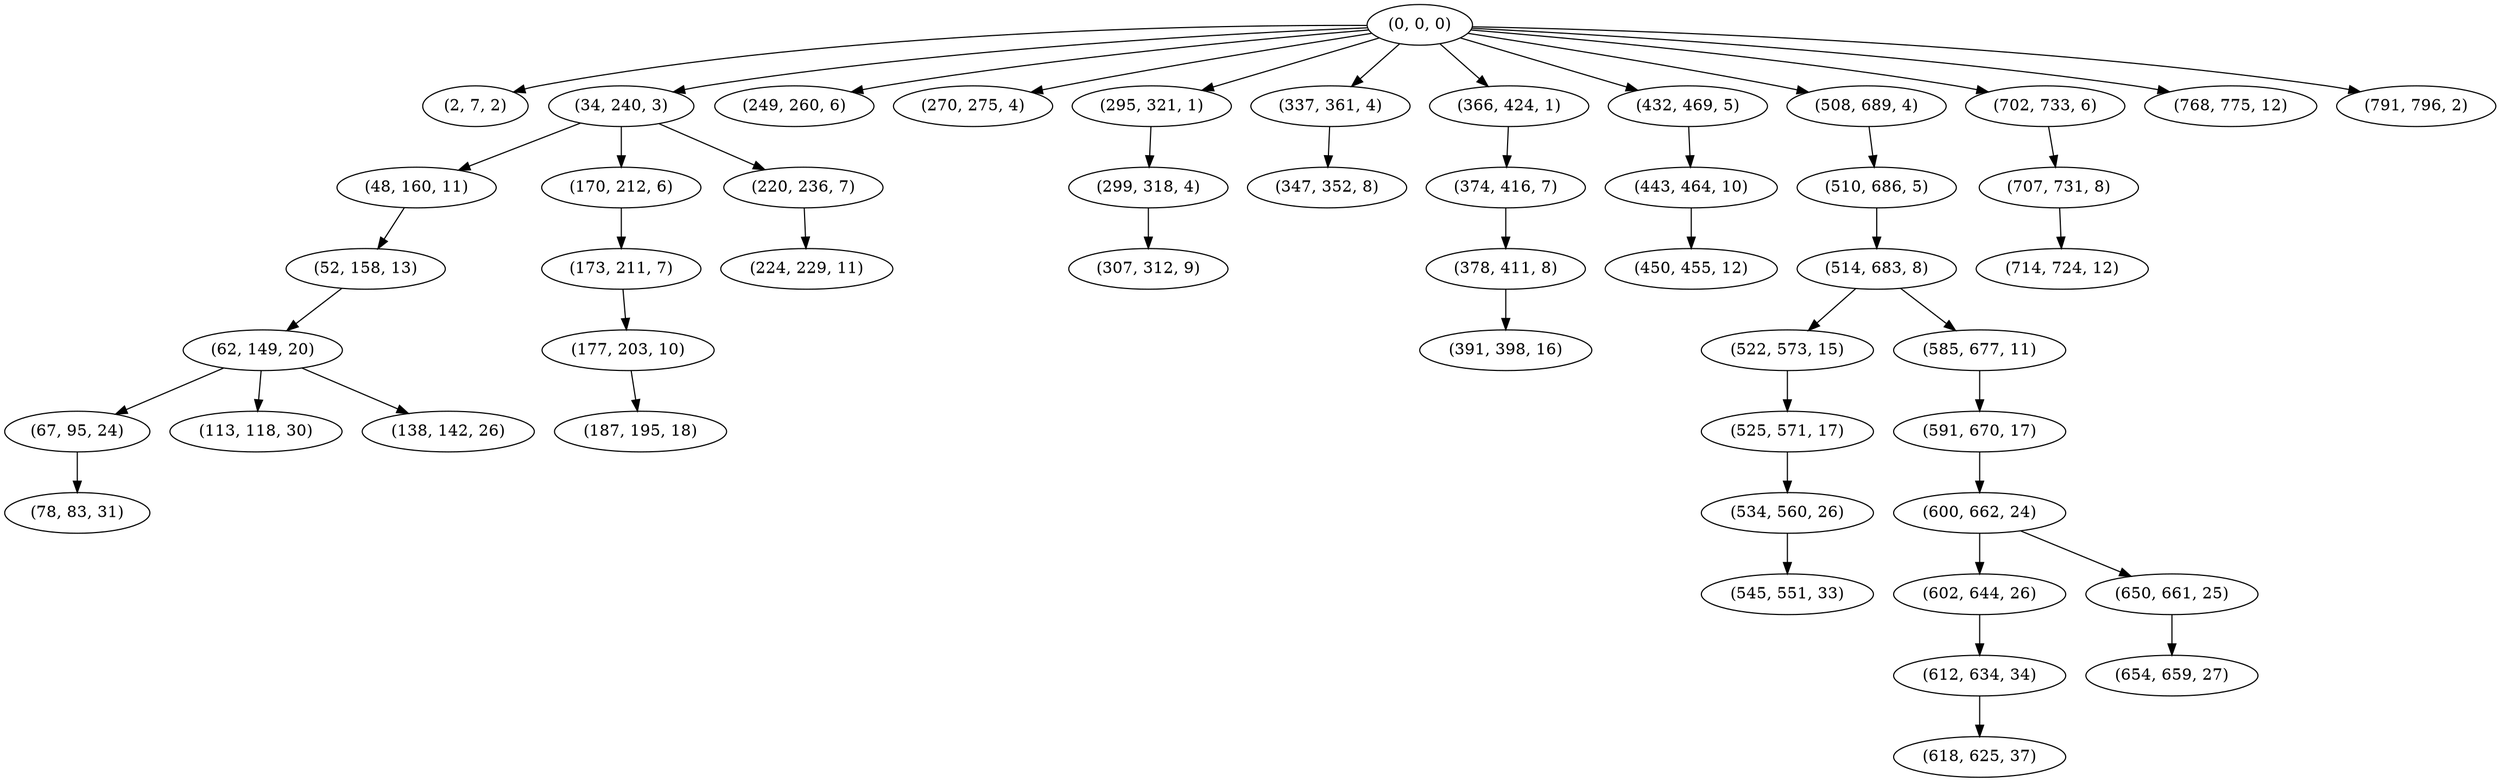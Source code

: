 digraph tree {
    "(0, 0, 0)";
    "(2, 7, 2)";
    "(34, 240, 3)";
    "(48, 160, 11)";
    "(52, 158, 13)";
    "(62, 149, 20)";
    "(67, 95, 24)";
    "(78, 83, 31)";
    "(113, 118, 30)";
    "(138, 142, 26)";
    "(170, 212, 6)";
    "(173, 211, 7)";
    "(177, 203, 10)";
    "(187, 195, 18)";
    "(220, 236, 7)";
    "(224, 229, 11)";
    "(249, 260, 6)";
    "(270, 275, 4)";
    "(295, 321, 1)";
    "(299, 318, 4)";
    "(307, 312, 9)";
    "(337, 361, 4)";
    "(347, 352, 8)";
    "(366, 424, 1)";
    "(374, 416, 7)";
    "(378, 411, 8)";
    "(391, 398, 16)";
    "(432, 469, 5)";
    "(443, 464, 10)";
    "(450, 455, 12)";
    "(508, 689, 4)";
    "(510, 686, 5)";
    "(514, 683, 8)";
    "(522, 573, 15)";
    "(525, 571, 17)";
    "(534, 560, 26)";
    "(545, 551, 33)";
    "(585, 677, 11)";
    "(591, 670, 17)";
    "(600, 662, 24)";
    "(602, 644, 26)";
    "(612, 634, 34)";
    "(618, 625, 37)";
    "(650, 661, 25)";
    "(654, 659, 27)";
    "(702, 733, 6)";
    "(707, 731, 8)";
    "(714, 724, 12)";
    "(768, 775, 12)";
    "(791, 796, 2)";
    "(0, 0, 0)" -> "(2, 7, 2)";
    "(0, 0, 0)" -> "(34, 240, 3)";
    "(0, 0, 0)" -> "(249, 260, 6)";
    "(0, 0, 0)" -> "(270, 275, 4)";
    "(0, 0, 0)" -> "(295, 321, 1)";
    "(0, 0, 0)" -> "(337, 361, 4)";
    "(0, 0, 0)" -> "(366, 424, 1)";
    "(0, 0, 0)" -> "(432, 469, 5)";
    "(0, 0, 0)" -> "(508, 689, 4)";
    "(0, 0, 0)" -> "(702, 733, 6)";
    "(0, 0, 0)" -> "(768, 775, 12)";
    "(0, 0, 0)" -> "(791, 796, 2)";
    "(34, 240, 3)" -> "(48, 160, 11)";
    "(34, 240, 3)" -> "(170, 212, 6)";
    "(34, 240, 3)" -> "(220, 236, 7)";
    "(48, 160, 11)" -> "(52, 158, 13)";
    "(52, 158, 13)" -> "(62, 149, 20)";
    "(62, 149, 20)" -> "(67, 95, 24)";
    "(62, 149, 20)" -> "(113, 118, 30)";
    "(62, 149, 20)" -> "(138, 142, 26)";
    "(67, 95, 24)" -> "(78, 83, 31)";
    "(170, 212, 6)" -> "(173, 211, 7)";
    "(173, 211, 7)" -> "(177, 203, 10)";
    "(177, 203, 10)" -> "(187, 195, 18)";
    "(220, 236, 7)" -> "(224, 229, 11)";
    "(295, 321, 1)" -> "(299, 318, 4)";
    "(299, 318, 4)" -> "(307, 312, 9)";
    "(337, 361, 4)" -> "(347, 352, 8)";
    "(366, 424, 1)" -> "(374, 416, 7)";
    "(374, 416, 7)" -> "(378, 411, 8)";
    "(378, 411, 8)" -> "(391, 398, 16)";
    "(432, 469, 5)" -> "(443, 464, 10)";
    "(443, 464, 10)" -> "(450, 455, 12)";
    "(508, 689, 4)" -> "(510, 686, 5)";
    "(510, 686, 5)" -> "(514, 683, 8)";
    "(514, 683, 8)" -> "(522, 573, 15)";
    "(514, 683, 8)" -> "(585, 677, 11)";
    "(522, 573, 15)" -> "(525, 571, 17)";
    "(525, 571, 17)" -> "(534, 560, 26)";
    "(534, 560, 26)" -> "(545, 551, 33)";
    "(585, 677, 11)" -> "(591, 670, 17)";
    "(591, 670, 17)" -> "(600, 662, 24)";
    "(600, 662, 24)" -> "(602, 644, 26)";
    "(600, 662, 24)" -> "(650, 661, 25)";
    "(602, 644, 26)" -> "(612, 634, 34)";
    "(612, 634, 34)" -> "(618, 625, 37)";
    "(650, 661, 25)" -> "(654, 659, 27)";
    "(702, 733, 6)" -> "(707, 731, 8)";
    "(707, 731, 8)" -> "(714, 724, 12)";
}

